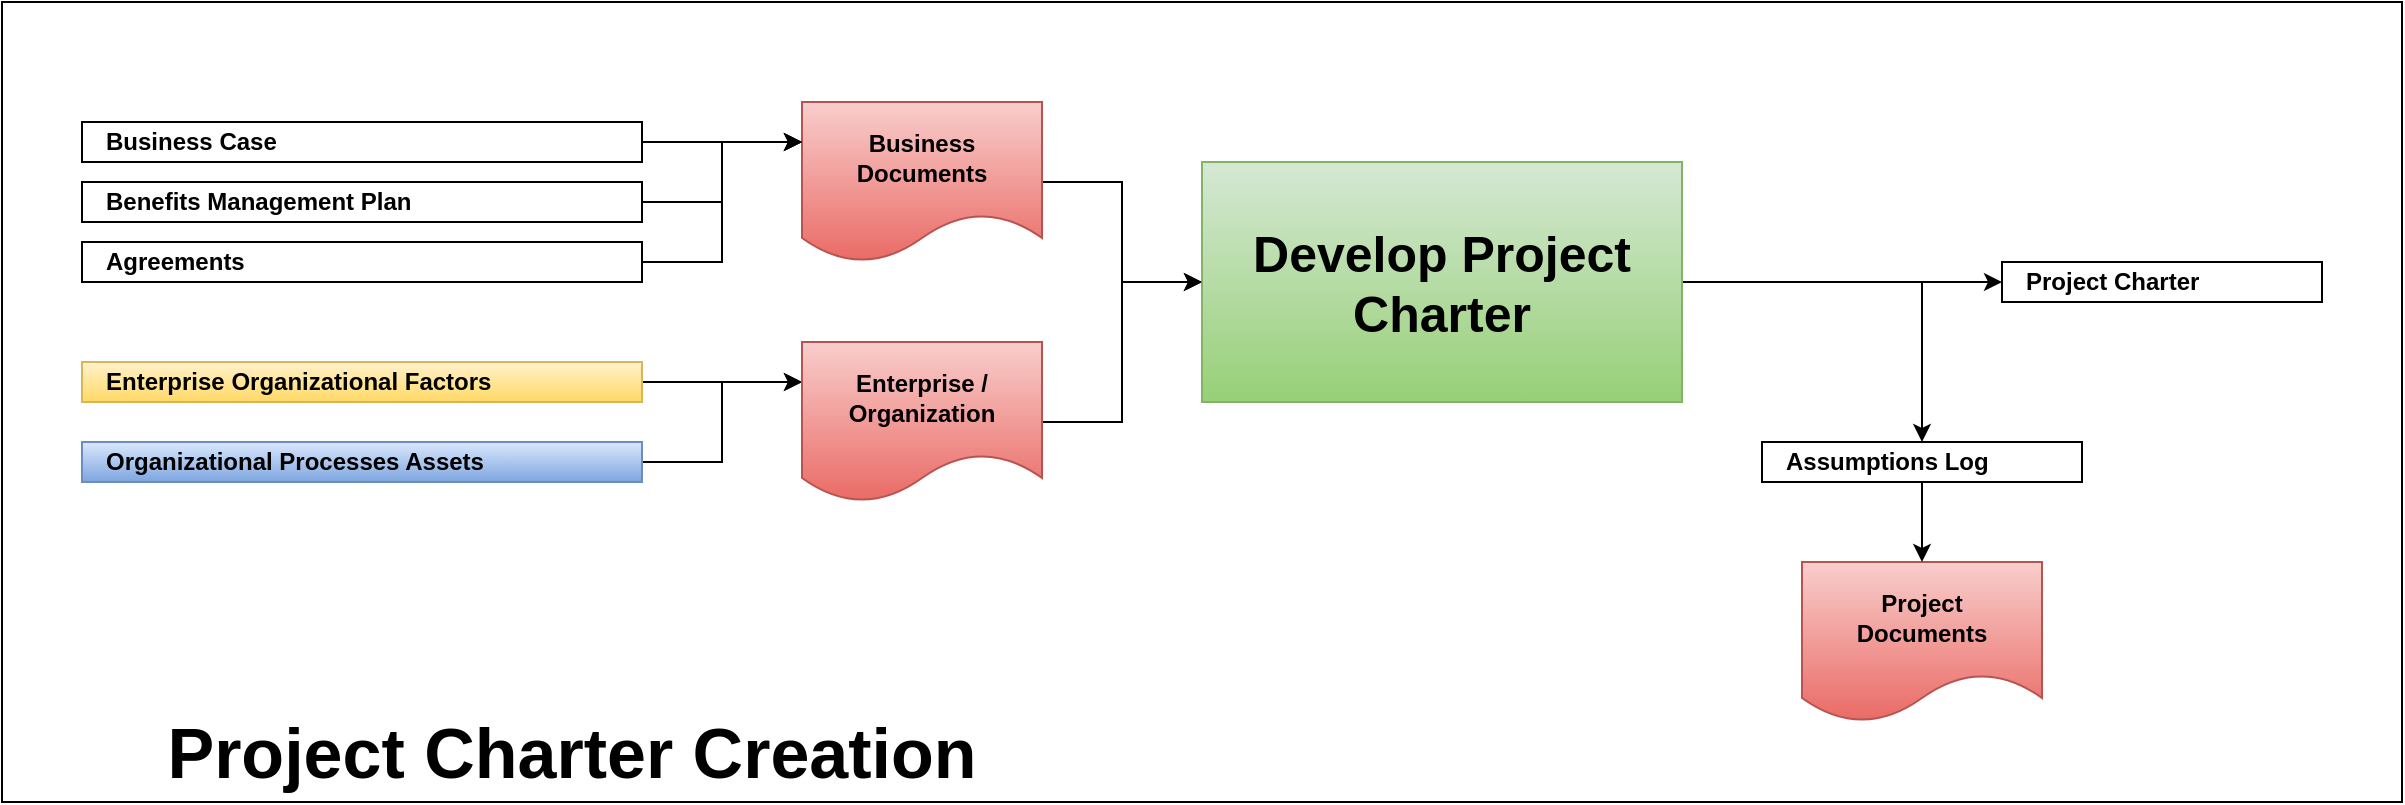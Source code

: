 <mxfile version="24.3.1" type="github">
  <diagram name="Page-1" id="E_Zq4aiAuoUPli4xF1aR">
    <mxGraphModel dx="1799" dy="980" grid="1" gridSize="10" guides="1" tooltips="1" connect="1" arrows="1" fold="1" page="1" pageScale="1" pageWidth="850" pageHeight="1100" math="0" shadow="0">
      <root>
        <mxCell id="0" />
        <mxCell id="1" parent="0" />
        <mxCell id="pa58yBCoyjydbq_0cEsw-52" value="" style="rounded=0;whiteSpace=wrap;html=1;" vertex="1" parent="1">
          <mxGeometry x="40" width="1200" height="400" as="geometry" />
        </mxCell>
        <mxCell id="pa58yBCoyjydbq_0cEsw-29" style="edgeStyle=orthogonalEdgeStyle;rounded=0;orthogonalLoop=1;jettySize=auto;html=1;exitX=1;exitY=0.5;exitDx=0;exitDy=0;entryX=0;entryY=0.5;entryDx=0;entryDy=0;" edge="1" parent="1" source="pa58yBCoyjydbq_0cEsw-19" target="pa58yBCoyjydbq_0cEsw-20">
          <mxGeometry relative="1" as="geometry" />
        </mxCell>
        <mxCell id="pa58yBCoyjydbq_0cEsw-19" value="Business Documents" style="shape=document;whiteSpace=wrap;html=1;boundedLbl=1;fontStyle=1;fillColor=#f8cecc;gradientColor=#ea6b66;strokeColor=#b85450;" vertex="1" parent="1">
          <mxGeometry x="440" y="50" width="120" height="80" as="geometry" />
        </mxCell>
        <mxCell id="pa58yBCoyjydbq_0cEsw-43" style="edgeStyle=orthogonalEdgeStyle;rounded=0;orthogonalLoop=1;jettySize=auto;html=1;exitX=1;exitY=0.5;exitDx=0;exitDy=0;entryX=0.5;entryY=0;entryDx=0;entryDy=0;" edge="1" parent="1" source="pa58yBCoyjydbq_0cEsw-20" target="pa58yBCoyjydbq_0cEsw-41">
          <mxGeometry relative="1" as="geometry" />
        </mxCell>
        <mxCell id="pa58yBCoyjydbq_0cEsw-48" style="edgeStyle=orthogonalEdgeStyle;rounded=0;orthogonalLoop=1;jettySize=auto;html=1;exitX=1;exitY=0.5;exitDx=0;exitDy=0;entryX=0;entryY=0.5;entryDx=0;entryDy=0;" edge="1" parent="1" source="pa58yBCoyjydbq_0cEsw-20" target="pa58yBCoyjydbq_0cEsw-47">
          <mxGeometry relative="1" as="geometry" />
        </mxCell>
        <mxCell id="pa58yBCoyjydbq_0cEsw-20" value="Develop Project Charter" style="rounded=0;whiteSpace=wrap;html=1;fillColor=#d5e8d4;strokeColor=#82b366;fontStyle=1;gradientColor=#97d077;fontSize=25;" vertex="1" parent="1">
          <mxGeometry x="640" y="80" width="240" height="120" as="geometry" />
        </mxCell>
        <mxCell id="pa58yBCoyjydbq_0cEsw-23" style="edgeStyle=orthogonalEdgeStyle;rounded=0;orthogonalLoop=1;jettySize=auto;html=1;exitX=1;exitY=0.5;exitDx=0;exitDy=0;entryX=0;entryY=0.25;entryDx=0;entryDy=0;" edge="1" parent="1" source="pa58yBCoyjydbq_0cEsw-21" target="pa58yBCoyjydbq_0cEsw-19">
          <mxGeometry relative="1" as="geometry" />
        </mxCell>
        <mxCell id="pa58yBCoyjydbq_0cEsw-21" value="Business Case" style="rounded=0;whiteSpace=wrap;html=1;fontStyle=1;align=left;spacingLeft=10;" vertex="1" parent="1">
          <mxGeometry x="80" y="60" width="280" height="20" as="geometry" />
        </mxCell>
        <mxCell id="pa58yBCoyjydbq_0cEsw-24" style="edgeStyle=orthogonalEdgeStyle;rounded=0;orthogonalLoop=1;jettySize=auto;html=1;exitX=1;exitY=0.5;exitDx=0;exitDy=0;entryX=0;entryY=0.25;entryDx=0;entryDy=0;" edge="1" parent="1" source="pa58yBCoyjydbq_0cEsw-22" target="pa58yBCoyjydbq_0cEsw-19">
          <mxGeometry relative="1" as="geometry">
            <Array as="points">
              <mxPoint x="400" y="100" />
              <mxPoint x="400" y="70" />
            </Array>
          </mxGeometry>
        </mxCell>
        <mxCell id="pa58yBCoyjydbq_0cEsw-22" value="Benefits Management Plan" style="rounded=0;whiteSpace=wrap;html=1;fontStyle=1;align=left;spacingLeft=10;" vertex="1" parent="1">
          <mxGeometry x="80" y="90" width="280" height="20" as="geometry" />
        </mxCell>
        <mxCell id="pa58yBCoyjydbq_0cEsw-26" style="edgeStyle=orthogonalEdgeStyle;rounded=0;orthogonalLoop=1;jettySize=auto;html=1;exitX=1;exitY=0.5;exitDx=0;exitDy=0;entryX=0;entryY=0.25;entryDx=0;entryDy=0;" edge="1" parent="1" source="pa58yBCoyjydbq_0cEsw-25" target="pa58yBCoyjydbq_0cEsw-19">
          <mxGeometry relative="1" as="geometry">
            <Array as="points">
              <mxPoint x="400" y="130" />
              <mxPoint x="400" y="70" />
            </Array>
          </mxGeometry>
        </mxCell>
        <mxCell id="pa58yBCoyjydbq_0cEsw-25" value="Agreements" style="rounded=0;whiteSpace=wrap;html=1;fontStyle=1;align=left;spacingLeft=10;" vertex="1" parent="1">
          <mxGeometry x="80" y="120" width="280" height="20" as="geometry" />
        </mxCell>
        <mxCell id="pa58yBCoyjydbq_0cEsw-49" style="edgeStyle=orthogonalEdgeStyle;rounded=0;orthogonalLoop=1;jettySize=auto;html=1;exitX=1;exitY=0.5;exitDx=0;exitDy=0;entryX=0;entryY=0.25;entryDx=0;entryDy=0;" edge="1" parent="1" source="pa58yBCoyjydbq_0cEsw-27" target="pa58yBCoyjydbq_0cEsw-32">
          <mxGeometry relative="1" as="geometry" />
        </mxCell>
        <mxCell id="pa58yBCoyjydbq_0cEsw-27" value="Enterprise Organizational Factors" style="rounded=0;whiteSpace=wrap;html=1;fontStyle=1;align=left;spacingLeft=10;fillColor=#fff2cc;gradientColor=#ffd966;strokeColor=#d6b656;" vertex="1" parent="1">
          <mxGeometry x="80" y="180" width="280" height="20" as="geometry" />
        </mxCell>
        <mxCell id="pa58yBCoyjydbq_0cEsw-50" style="edgeStyle=orthogonalEdgeStyle;rounded=0;orthogonalLoop=1;jettySize=auto;html=1;exitX=1;exitY=0.5;exitDx=0;exitDy=0;entryX=0;entryY=0.25;entryDx=0;entryDy=0;" edge="1" parent="1" source="pa58yBCoyjydbq_0cEsw-28" target="pa58yBCoyjydbq_0cEsw-32">
          <mxGeometry relative="1" as="geometry" />
        </mxCell>
        <mxCell id="pa58yBCoyjydbq_0cEsw-28" value="Organizational Processes Assets" style="rounded=0;whiteSpace=wrap;html=1;fontStyle=1;align=left;spacingLeft=10;fillColor=#dae8fc;gradientColor=#7ea6e0;strokeColor=#6c8ebf;" vertex="1" parent="1">
          <mxGeometry x="80" y="220" width="280" height="20" as="geometry" />
        </mxCell>
        <mxCell id="pa58yBCoyjydbq_0cEsw-38" style="edgeStyle=orthogonalEdgeStyle;rounded=0;orthogonalLoop=1;jettySize=auto;html=1;exitX=1;exitY=0.5;exitDx=0;exitDy=0;entryX=0;entryY=0.5;entryDx=0;entryDy=0;" edge="1" parent="1" source="pa58yBCoyjydbq_0cEsw-32" target="pa58yBCoyjydbq_0cEsw-20">
          <mxGeometry relative="1" as="geometry" />
        </mxCell>
        <mxCell id="pa58yBCoyjydbq_0cEsw-32" value="Enterprise /&lt;div&gt;Organization&lt;/div&gt;" style="shape=document;whiteSpace=wrap;html=1;boundedLbl=1;fontStyle=1;fillColor=#f8cecc;gradientColor=#ea6b66;strokeColor=#b85450;" vertex="1" parent="1">
          <mxGeometry x="440" y="170" width="120" height="80" as="geometry" />
        </mxCell>
        <mxCell id="pa58yBCoyjydbq_0cEsw-39" value="Project&lt;div&gt;Documents&lt;/div&gt;" style="shape=document;whiteSpace=wrap;html=1;boundedLbl=1;fontStyle=1;fillColor=#f8cecc;gradientColor=#ea6b66;strokeColor=#b85450;" vertex="1" parent="1">
          <mxGeometry x="940" y="280" width="120" height="80" as="geometry" />
        </mxCell>
        <mxCell id="pa58yBCoyjydbq_0cEsw-44" style="edgeStyle=orthogonalEdgeStyle;rounded=0;orthogonalLoop=1;jettySize=auto;html=1;exitX=0.5;exitY=1;exitDx=0;exitDy=0;" edge="1" parent="1" source="pa58yBCoyjydbq_0cEsw-41" target="pa58yBCoyjydbq_0cEsw-39">
          <mxGeometry relative="1" as="geometry" />
        </mxCell>
        <mxCell id="pa58yBCoyjydbq_0cEsw-41" value="Assumptions Log" style="rounded=0;whiteSpace=wrap;html=1;fontStyle=1;align=left;spacingLeft=10;" vertex="1" parent="1">
          <mxGeometry x="920" y="220" width="160" height="20" as="geometry" />
        </mxCell>
        <mxCell id="pa58yBCoyjydbq_0cEsw-47" value="Project Charter" style="rounded=0;whiteSpace=wrap;html=1;fontStyle=1;align=left;spacingLeft=10;" vertex="1" parent="1">
          <mxGeometry x="1040" y="130" width="160" height="20" as="geometry" />
        </mxCell>
        <mxCell id="pa58yBCoyjydbq_0cEsw-51" value="Project Charter Creation" style="text;html=1;align=center;verticalAlign=middle;whiteSpace=wrap;rounded=0;fontSize=35;fontStyle=1" vertex="1" parent="1">
          <mxGeometry x="50" y="360" width="550" height="30" as="geometry" />
        </mxCell>
      </root>
    </mxGraphModel>
  </diagram>
</mxfile>
